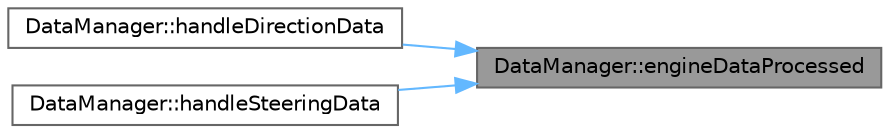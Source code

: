 digraph "DataManager::engineDataProcessed"
{
 // LATEX_PDF_SIZE
  bgcolor="transparent";
  edge [fontname=Helvetica,fontsize=10,labelfontname=Helvetica,labelfontsize=10];
  node [fontname=Helvetica,fontsize=10,shape=box,height=0.2,width=0.4];
  rankdir="RL";
  Node1 [id="Node000001",label="DataManager::engineDataProcessed",height=0.2,width=0.4,color="gray40", fillcolor="grey60", style="filled", fontcolor="black",tooltip=" "];
  Node1 -> Node2 [id="edge1_Node000001_Node000002",dir="back",color="steelblue1",style="solid",tooltip=" "];
  Node2 [id="Node000002",label="DataManager::handleDirectionData",height=0.2,width=0.4,color="grey40", fillcolor="white", style="filled",URL="$classDataManager.html#afcadf5c275fd6fd89c4199abebc8b03d",tooltip=" "];
  Node1 -> Node3 [id="edge2_Node000001_Node000003",dir="back",color="steelblue1",style="solid",tooltip=" "];
  Node3 [id="Node000003",label="DataManager::handleSteeringData",height=0.2,width=0.4,color="grey40", fillcolor="white", style="filled",URL="$classDataManager.html#a8d76e60050120ecb940f90726e03cbf8",tooltip=" "];
}
